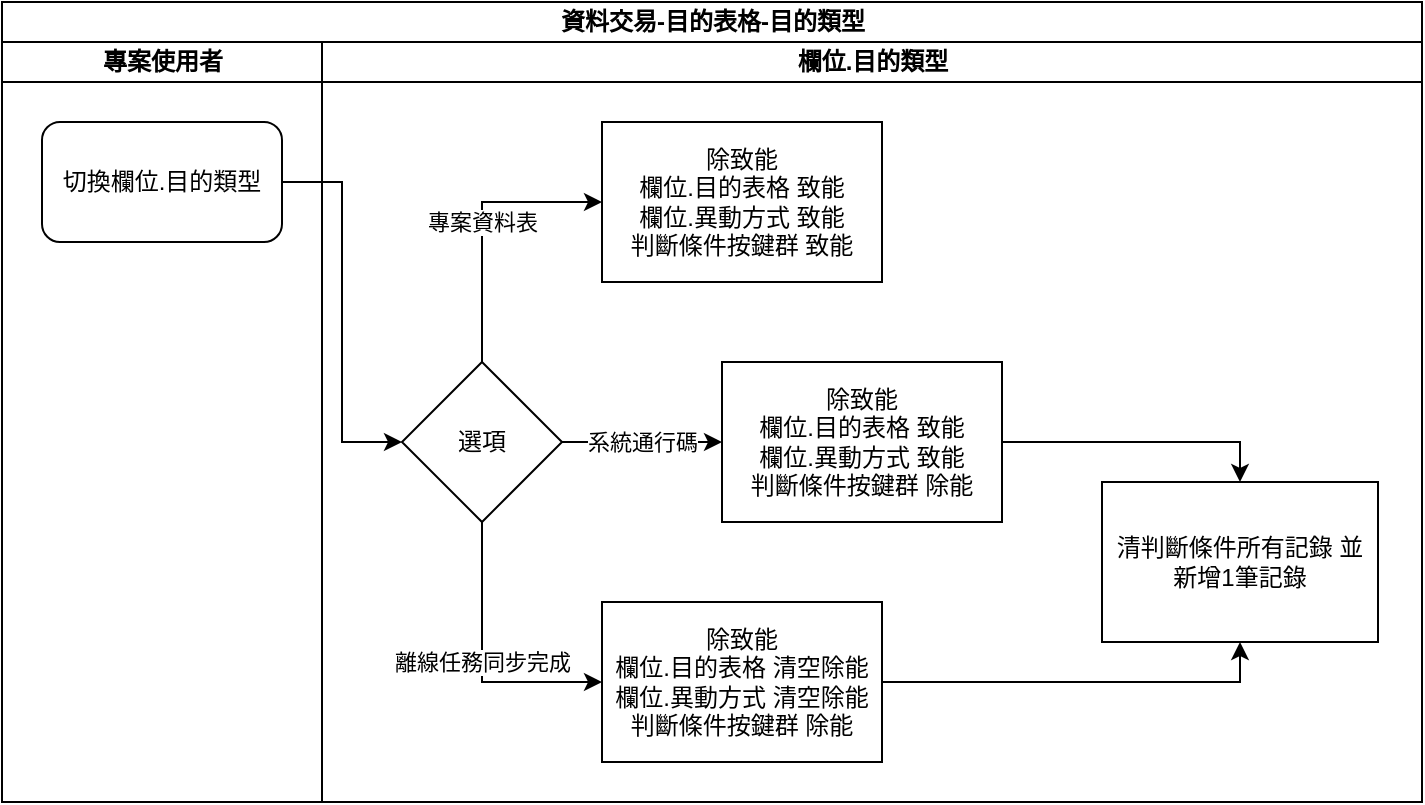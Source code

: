 <mxfile version="13.6.2" type="device"><diagram id="ae9oBKg8Kgct3Ya3O2fS" name="目的表格.目的類型"><mxGraphModel dx="875" dy="651" grid="0" gridSize="10" guides="1" tooltips="1" connect="1" arrows="1" fold="0" page="1" pageScale="1" pageWidth="827" pageHeight="1169" math="0" shadow="0"><root><mxCell id="0"/><mxCell id="1" parent="0"/><mxCell id="mfi1SdLMMLvbDvA-bSwJ-1" value="資料交易-目的表格-目的類型" style="swimlane;html=1;childLayout=stackLayout;resizeParent=1;resizeParentMax=0;startSize=20;" vertex="1" parent="1"><mxGeometry x="40" y="40" width="710" height="400" as="geometry"><mxRectangle x="40" y="40" width="91" height="20" as="alternateBounds"/></mxGeometry></mxCell><mxCell id="mfi1SdLMMLvbDvA-bSwJ-2" value="專案使用者" style="swimlane;html=1;startSize=20;" vertex="1" parent="mfi1SdLMMLvbDvA-bSwJ-1"><mxGeometry y="20" width="160" height="380" as="geometry"/></mxCell><mxCell id="mfi1SdLMMLvbDvA-bSwJ-3" value="切換欄位.目的類型" style="rounded=1;whiteSpace=wrap;html=1;" vertex="1" parent="mfi1SdLMMLvbDvA-bSwJ-2"><mxGeometry x="20" y="40" width="120" height="60" as="geometry"/></mxCell><mxCell id="mfi1SdLMMLvbDvA-bSwJ-4" value="欄位.目的類型" style="swimlane;html=1;startSize=20;" vertex="1" parent="mfi1SdLMMLvbDvA-bSwJ-1"><mxGeometry x="160" y="20" width="550" height="380" as="geometry"/></mxCell><mxCell id="mfi1SdLMMLvbDvA-bSwJ-12" value="專案資料表" style="edgeStyle=orthogonalEdgeStyle;rounded=0;orthogonalLoop=1;jettySize=auto;html=1;exitX=0.5;exitY=0;exitDx=0;exitDy=0;entryX=0;entryY=0.5;entryDx=0;entryDy=0;" edge="1" parent="mfi1SdLMMLvbDvA-bSwJ-4" source="mfi1SdLMMLvbDvA-bSwJ-9" target="mfi1SdLMMLvbDvA-bSwJ-6"><mxGeometry relative="1" as="geometry"/></mxCell><mxCell id="mfi1SdLMMLvbDvA-bSwJ-13" value="系統通行碼" style="edgeStyle=orthogonalEdgeStyle;rounded=0;orthogonalLoop=1;jettySize=auto;html=1;exitX=1;exitY=0.5;exitDx=0;exitDy=0;entryX=0;entryY=0.5;entryDx=0;entryDy=0;" edge="1" parent="mfi1SdLMMLvbDvA-bSwJ-4" source="mfi1SdLMMLvbDvA-bSwJ-9" target="mfi1SdLMMLvbDvA-bSwJ-19"><mxGeometry relative="1" as="geometry"/></mxCell><mxCell id="mfi1SdLMMLvbDvA-bSwJ-14" value="離線任務同步完成" style="edgeStyle=orthogonalEdgeStyle;rounded=0;orthogonalLoop=1;jettySize=auto;html=1;exitX=0.5;exitY=1;exitDx=0;exitDy=0;entryX=0;entryY=0.5;entryDx=0;entryDy=0;" edge="1" parent="mfi1SdLMMLvbDvA-bSwJ-4" source="mfi1SdLMMLvbDvA-bSwJ-9" target="mfi1SdLMMLvbDvA-bSwJ-17"><mxGeometry relative="1" as="geometry"><mxPoint x="140" y="320" as="targetPoint"/></mxGeometry></mxCell><mxCell id="mfi1SdLMMLvbDvA-bSwJ-9" value="選項" style="rhombus;whiteSpace=wrap;html=1;" vertex="1" parent="mfi1SdLMMLvbDvA-bSwJ-4"><mxGeometry x="40" y="160" width="80" height="80" as="geometry"/></mxCell><mxCell id="mfi1SdLMMLvbDvA-bSwJ-18" style="edgeStyle=orthogonalEdgeStyle;rounded=0;orthogonalLoop=1;jettySize=auto;html=1;exitX=1;exitY=0.5;exitDx=0;exitDy=0;entryX=0.5;entryY=1;entryDx=0;entryDy=0;" edge="1" parent="mfi1SdLMMLvbDvA-bSwJ-4" source="mfi1SdLMMLvbDvA-bSwJ-17" target="mfi1SdLMMLvbDvA-bSwJ-15"><mxGeometry relative="1" as="geometry"/></mxCell><mxCell id="mfi1SdLMMLvbDvA-bSwJ-17" value="除致能&lt;br&gt;欄位.目的表格 清空除能&lt;br&gt;欄位.異動方式 清空除能&lt;br&gt;判斷條件按鍵群 除能" style="rounded=0;whiteSpace=wrap;html=1;" vertex="1" parent="mfi1SdLMMLvbDvA-bSwJ-4"><mxGeometry x="140" y="280" width="140" height="80" as="geometry"/></mxCell><mxCell id="mfi1SdLMMLvbDvA-bSwJ-6" value="除致能&lt;br&gt;欄位.目的表格 致能&lt;br&gt;欄位.異動方式 致能&lt;br&gt;判斷條件按鍵群 致能" style="rounded=0;whiteSpace=wrap;html=1;" vertex="1" parent="mfi1SdLMMLvbDvA-bSwJ-4"><mxGeometry x="140" y="40" width="140" height="80" as="geometry"/></mxCell><mxCell id="mfi1SdLMMLvbDvA-bSwJ-20" style="edgeStyle=orthogonalEdgeStyle;rounded=0;orthogonalLoop=1;jettySize=auto;html=1;exitX=1;exitY=0.5;exitDx=0;exitDy=0;entryX=0.5;entryY=0;entryDx=0;entryDy=0;" edge="1" parent="mfi1SdLMMLvbDvA-bSwJ-4" source="mfi1SdLMMLvbDvA-bSwJ-19" target="mfi1SdLMMLvbDvA-bSwJ-15"><mxGeometry relative="1" as="geometry"/></mxCell><mxCell id="mfi1SdLMMLvbDvA-bSwJ-19" value="除致能&lt;br&gt;欄位.目的表格 致能&lt;br&gt;欄位.異動方式 致能&lt;br&gt;判斷條件按鍵群 除能" style="rounded=0;whiteSpace=wrap;html=1;" vertex="1" parent="mfi1SdLMMLvbDvA-bSwJ-4"><mxGeometry x="200" y="160" width="140" height="80" as="geometry"/></mxCell><mxCell id="mfi1SdLMMLvbDvA-bSwJ-15" value="清判斷條件所有記錄 並 新增1筆記錄" style="rounded=0;whiteSpace=wrap;html=1;" vertex="1" parent="mfi1SdLMMLvbDvA-bSwJ-4"><mxGeometry x="390" y="220" width="138" height="80" as="geometry"/></mxCell><mxCell id="mfi1SdLMMLvbDvA-bSwJ-8" style="edgeStyle=orthogonalEdgeStyle;rounded=0;orthogonalLoop=1;jettySize=auto;html=1;exitX=1;exitY=0.5;exitDx=0;exitDy=0;entryX=0;entryY=0.5;entryDx=0;entryDy=0;" edge="1" parent="mfi1SdLMMLvbDvA-bSwJ-1" source="mfi1SdLMMLvbDvA-bSwJ-3" target="mfi1SdLMMLvbDvA-bSwJ-9"><mxGeometry relative="1" as="geometry"/></mxCell></root></mxGraphModel></diagram></mxfile>